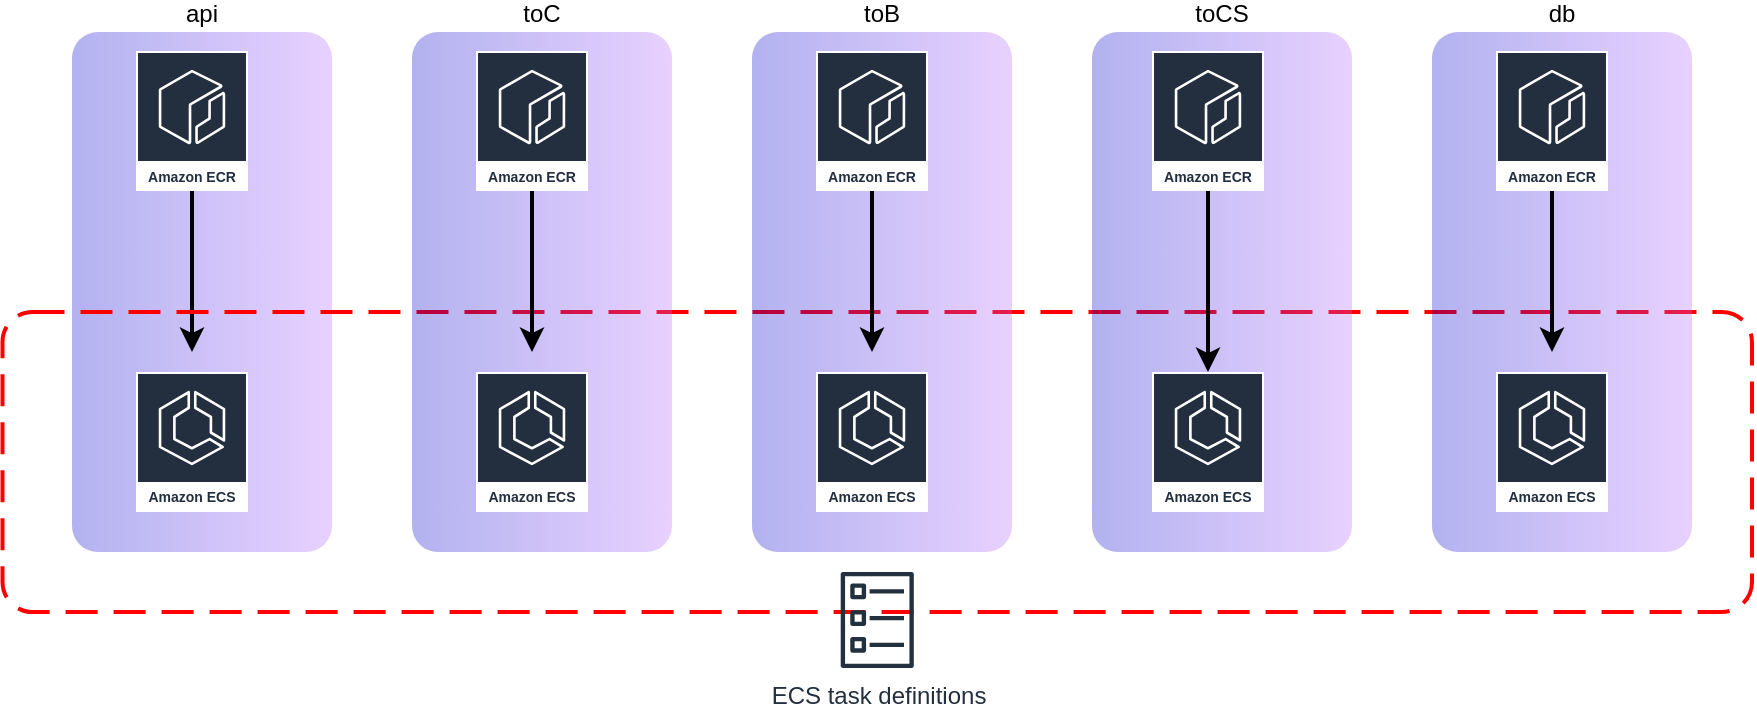 <mxfile>
    <diagram id="AmldfpBdb0ZadOaTbs-9" name="Page-1">
        <mxGraphModel dx="1054" dy="533" grid="1" gridSize="10" guides="1" tooltips="1" connect="1" arrows="1" fold="1" page="1" pageScale="1" pageWidth="827" pageHeight="1169" background="#ffffff" math="0" shadow="0">
            <root>
                <mxCell id="0"/>
                <mxCell id="1" parent="0"/>
                <mxCell id="40" value="" style="group" parent="1" vertex="1" connectable="0">
                    <mxGeometry x="80" y="70" width="130" height="260" as="geometry"/>
                </mxCell>
                <mxCell id="10" value="api" style="rounded=1;arcSize=10;dashed=1;fillColor=#0000CC;gradientColor=#B266FF;dashPattern=8 3 1 3;strokeWidth=2;strokeColor=none;fontColor=#000000;gradientDirection=east;opacity=30;labelPosition=center;verticalLabelPosition=top;align=center;verticalAlign=bottom;" parent="40" vertex="1">
                    <mxGeometry width="130" height="260" as="geometry"/>
                </mxCell>
                <mxCell id="4" style="edgeStyle=none;html=1;fontColor=#000000;strokeColor=#000000;strokeWidth=2;" parent="40" edge="1">
                    <mxGeometry relative="1" as="geometry">
                        <mxPoint x="60" y="69" as="sourcePoint"/>
                        <mxPoint x="60" y="160" as="targetPoint"/>
                    </mxGeometry>
                </mxCell>
                <mxCell id="37" value="Amazon ECR" style="sketch=0;outlineConnect=0;fontColor=#232F3E;gradientColor=none;strokeColor=#ffffff;fillColor=#232F3E;dashed=0;verticalLabelPosition=middle;verticalAlign=bottom;align=center;html=1;whiteSpace=wrap;fontSize=7;fontStyle=1;spacing=3;shape=mxgraph.aws4.productIcon;prIcon=mxgraph.aws4.ecr;rounded=1;" parent="40" vertex="1">
                    <mxGeometry x="32" y="9.5" width="56" height="70" as="geometry"/>
                </mxCell>
                <mxCell id="38" value="Amazon ECS" style="sketch=0;outlineConnect=0;fontColor=#232F3E;gradientColor=none;strokeColor=#ffffff;fillColor=#232F3E;dashed=0;verticalLabelPosition=middle;verticalAlign=bottom;align=center;html=1;whiteSpace=wrap;fontSize=7;fontStyle=1;spacing=3;shape=mxgraph.aws4.productIcon;prIcon=mxgraph.aws4.ecs;rounded=1;" parent="40" vertex="1">
                    <mxGeometry x="32" y="170" width="56" height="70" as="geometry"/>
                </mxCell>
                <mxCell id="41" value="" style="rounded=1;arcSize=10;dashed=1;strokeColor=#ff0000;fillColor=none;gradientColor=none;dashPattern=8 4;strokeWidth=2;fontColor=#000000;" parent="1" vertex="1">
                    <mxGeometry x="45.25" y="210" width="874.75" height="150" as="geometry"/>
                </mxCell>
                <mxCell id="42" value="" style="group" parent="1" vertex="1" connectable="0">
                    <mxGeometry x="250" y="70" width="130" height="260" as="geometry"/>
                </mxCell>
                <mxCell id="43" value="toC" style="rounded=1;arcSize=10;dashed=1;fillColor=#0000CC;gradientColor=#B266FF;dashPattern=8 3 1 3;strokeWidth=2;strokeColor=none;fontColor=#000000;gradientDirection=east;opacity=30;labelPosition=center;verticalLabelPosition=top;align=center;verticalAlign=bottom;" parent="42" vertex="1">
                    <mxGeometry width="130" height="260" as="geometry"/>
                </mxCell>
                <mxCell id="44" style="edgeStyle=none;html=1;fontColor=#000000;strokeColor=#000000;strokeWidth=2;" parent="42" edge="1">
                    <mxGeometry relative="1" as="geometry">
                        <mxPoint x="60" y="69" as="sourcePoint"/>
                        <mxPoint x="60" y="160" as="targetPoint"/>
                    </mxGeometry>
                </mxCell>
                <mxCell id="45" value="Amazon ECR" style="sketch=0;outlineConnect=0;fontColor=#232F3E;gradientColor=none;strokeColor=#ffffff;fillColor=#232F3E;dashed=0;verticalLabelPosition=middle;verticalAlign=bottom;align=center;html=1;whiteSpace=wrap;fontSize=7;fontStyle=1;spacing=3;shape=mxgraph.aws4.productIcon;prIcon=mxgraph.aws4.ecr;rounded=1;" parent="42" vertex="1">
                    <mxGeometry x="32" y="9.5" width="56" height="70" as="geometry"/>
                </mxCell>
                <mxCell id="46" value="Amazon ECS" style="sketch=0;outlineConnect=0;fontColor=#232F3E;gradientColor=none;strokeColor=#ffffff;fillColor=#232F3E;dashed=0;verticalLabelPosition=middle;verticalAlign=bottom;align=center;html=1;whiteSpace=wrap;fontSize=7;fontStyle=1;spacing=3;shape=mxgraph.aws4.productIcon;prIcon=mxgraph.aws4.ecs;rounded=1;" parent="42" vertex="1">
                    <mxGeometry x="32" y="170" width="56" height="70" as="geometry"/>
                </mxCell>
                <mxCell id="47" value="" style="group" parent="1" vertex="1" connectable="0">
                    <mxGeometry x="420" y="70" width="130" height="260" as="geometry"/>
                </mxCell>
                <mxCell id="48" value="toB" style="rounded=1;arcSize=10;dashed=1;fillColor=#0000CC;gradientColor=#B266FF;dashPattern=8 3 1 3;strokeWidth=2;strokeColor=none;fontColor=#000000;gradientDirection=east;opacity=30;labelPosition=center;verticalLabelPosition=top;align=center;verticalAlign=bottom;" parent="47" vertex="1">
                    <mxGeometry width="130" height="260" as="geometry"/>
                </mxCell>
                <mxCell id="49" style="edgeStyle=none;html=1;fontColor=#000000;strokeColor=#000000;strokeWidth=2;" parent="47" edge="1">
                    <mxGeometry relative="1" as="geometry">
                        <mxPoint x="60" y="69" as="sourcePoint"/>
                        <mxPoint x="60" y="160" as="targetPoint"/>
                    </mxGeometry>
                </mxCell>
                <mxCell id="50" value="Amazon ECR" style="sketch=0;outlineConnect=0;fontColor=#232F3E;gradientColor=none;strokeColor=#ffffff;fillColor=#232F3E;dashed=0;verticalLabelPosition=middle;verticalAlign=bottom;align=center;html=1;whiteSpace=wrap;fontSize=7;fontStyle=1;spacing=3;shape=mxgraph.aws4.productIcon;prIcon=mxgraph.aws4.ecr;rounded=1;" parent="47" vertex="1">
                    <mxGeometry x="32" y="9.5" width="56" height="70" as="geometry"/>
                </mxCell>
                <mxCell id="51" value="Amazon ECS" style="sketch=0;outlineConnect=0;fontColor=#232F3E;gradientColor=none;strokeColor=#ffffff;fillColor=#232F3E;dashed=0;verticalLabelPosition=middle;verticalAlign=bottom;align=center;html=1;whiteSpace=wrap;fontSize=7;fontStyle=1;spacing=3;shape=mxgraph.aws4.productIcon;prIcon=mxgraph.aws4.ecs;rounded=1;" parent="47" vertex="1">
                    <mxGeometry x="32" y="170" width="56" height="70" as="geometry"/>
                </mxCell>
                <mxCell id="57" value="" style="group" parent="1" vertex="1" connectable="0">
                    <mxGeometry x="760" y="70" width="130" height="260" as="geometry"/>
                </mxCell>
                <mxCell id="58" value="db" style="rounded=1;arcSize=10;dashed=1;fillColor=#0000CC;gradientColor=#B266FF;dashPattern=8 3 1 3;strokeWidth=2;strokeColor=none;fontColor=#000000;gradientDirection=east;opacity=30;labelPosition=center;verticalLabelPosition=top;align=center;verticalAlign=bottom;" parent="57" vertex="1">
                    <mxGeometry width="130" height="260" as="geometry"/>
                </mxCell>
                <mxCell id="59" style="edgeStyle=none;html=1;fontColor=#000000;strokeColor=#000000;strokeWidth=2;" parent="57" edge="1">
                    <mxGeometry relative="1" as="geometry">
                        <mxPoint x="60" y="69" as="sourcePoint"/>
                        <mxPoint x="60" y="160" as="targetPoint"/>
                    </mxGeometry>
                </mxCell>
                <mxCell id="60" value="Amazon ECR" style="sketch=0;outlineConnect=0;fontColor=#232F3E;gradientColor=none;strokeColor=#ffffff;fillColor=#232F3E;dashed=0;verticalLabelPosition=middle;verticalAlign=bottom;align=center;html=1;whiteSpace=wrap;fontSize=7;fontStyle=1;spacing=3;shape=mxgraph.aws4.productIcon;prIcon=mxgraph.aws4.ecr;rounded=1;" parent="57" vertex="1">
                    <mxGeometry x="32" y="9.5" width="56" height="70" as="geometry"/>
                </mxCell>
                <mxCell id="61" value="Amazon ECS" style="sketch=0;outlineConnect=0;fontColor=#232F3E;gradientColor=none;strokeColor=#ffffff;fillColor=#232F3E;dashed=0;verticalLabelPosition=middle;verticalAlign=bottom;align=center;html=1;whiteSpace=wrap;fontSize=7;fontStyle=1;spacing=3;shape=mxgraph.aws4.productIcon;prIcon=mxgraph.aws4.ecs;rounded=1;" parent="57" vertex="1">
                    <mxGeometry x="32" y="170" width="56" height="70" as="geometry"/>
                </mxCell>
                <mxCell id="63" value="ECS task definitions" style="sketch=0;outlineConnect=0;fontColor=#232F3E;gradientColor=none;fillColor=#23303e;strokeColor=none;dashed=0;verticalLabelPosition=bottom;verticalAlign=top;align=center;html=1;fontSize=12;fontStyle=0;aspect=fixed;pointerEvents=1;shape=mxgraph.aws4.ecs_task;rounded=1;" parent="1" vertex="1">
                    <mxGeometry x="464.13" y="340" width="37" height="48" as="geometry"/>
                </mxCell>
                <mxCell id="53" value="toCS" style="rounded=1;arcSize=10;dashed=1;fillColor=#0000CC;gradientColor=#B266FF;dashPattern=8 3 1 3;strokeWidth=2;strokeColor=none;fontColor=#000000;gradientDirection=east;opacity=30;labelPosition=center;verticalLabelPosition=top;align=center;verticalAlign=bottom;" parent="1" vertex="1">
                    <mxGeometry x="590" y="70" width="130" height="260" as="geometry"/>
                </mxCell>
                <mxCell id="54" style="edgeStyle=none;html=1;fontColor=#000000;strokeColor=#000000;strokeWidth=2;" parent="1" edge="1" target="64" source="67">
                    <mxGeometry relative="1" as="geometry">
                        <mxPoint x="650" y="139" as="sourcePoint"/>
                        <mxPoint x="650" y="230" as="targetPoint"/>
                    </mxGeometry>
                </mxCell>
                <mxCell id="64" value="Amazon ECS" style="sketch=0;outlineConnect=0;fontColor=#232F3E;gradientColor=none;strokeColor=#ffffff;fillColor=#232F3E;dashed=0;verticalLabelPosition=middle;verticalAlign=bottom;align=center;html=1;whiteSpace=wrap;fontSize=7;fontStyle=1;spacing=3;shape=mxgraph.aws4.productIcon;prIcon=mxgraph.aws4.ecs;rounded=1;" vertex="1" parent="1">
                    <mxGeometry x="620" y="240" width="56" height="70" as="geometry"/>
                </mxCell>
                <mxCell id="67" value="Amazon ECR" style="sketch=0;outlineConnect=0;fontColor=#232F3E;gradientColor=none;strokeColor=#ffffff;fillColor=#232F3E;dashed=0;verticalLabelPosition=middle;verticalAlign=bottom;align=center;html=1;whiteSpace=wrap;fontSize=7;fontStyle=1;spacing=3;shape=mxgraph.aws4.productIcon;prIcon=mxgraph.aws4.ecr;rounded=1;" vertex="1" parent="1">
                    <mxGeometry x="620" y="79.5" width="56" height="70" as="geometry"/>
                </mxCell>
            </root>
        </mxGraphModel>
    </diagram>
</mxfile>